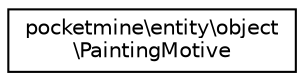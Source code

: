 digraph "Graphical Class Hierarchy"
{
 // INTERACTIVE_SVG=YES
 // LATEX_PDF_SIZE
  edge [fontname="Helvetica",fontsize="10",labelfontname="Helvetica",labelfontsize="10"];
  node [fontname="Helvetica",fontsize="10",shape=record];
  rankdir="LR";
  Node0 [label="pocketmine\\entity\\object\l\\PaintingMotive",height=0.2,width=0.4,color="black", fillcolor="white", style="filled",URL="$de/d26/classpocketmine_1_1entity_1_1object_1_1_painting_motive.html",tooltip=" "];
}
